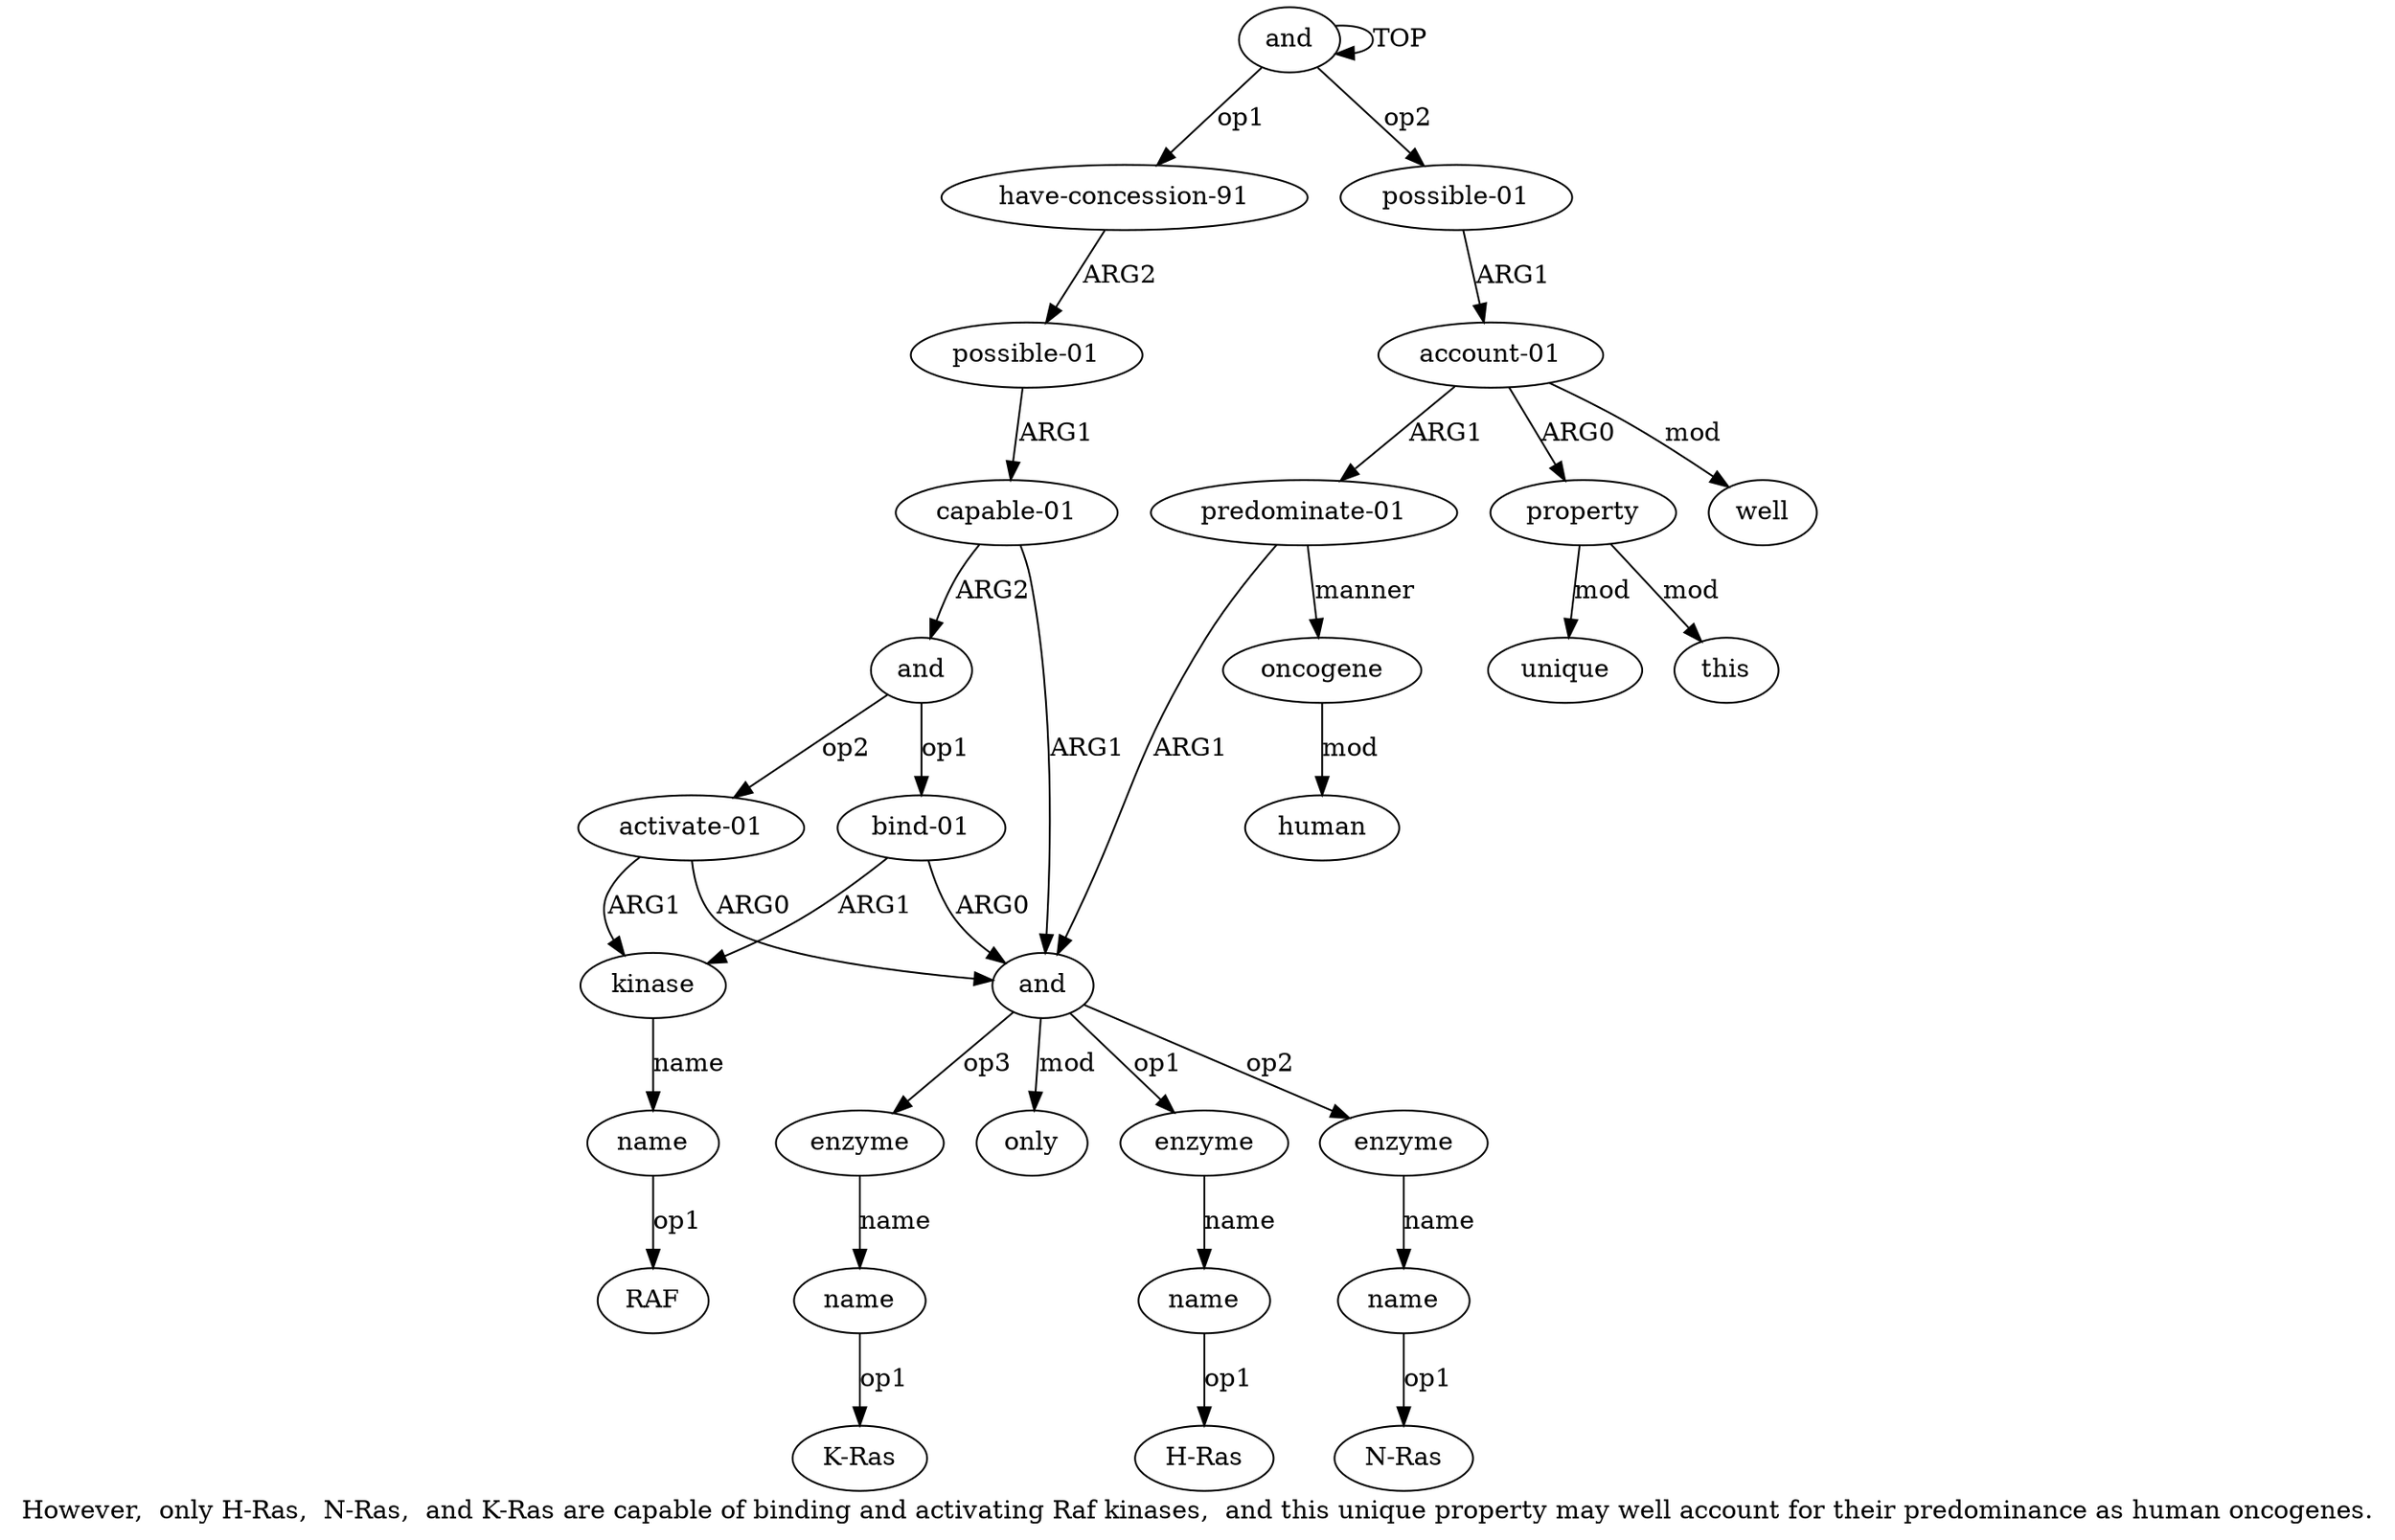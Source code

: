 digraph  {
	graph [label="However,  only H-Ras,  N-Ras,  and K-Ras are capable of binding and activating Raf kinases,  and this unique property may well account \
for their predominance as human oncogenes."];
	node [label="\N"];
	a20	 [color=black,
		gold_ind=20,
		gold_label=unique,
		label=unique,
		test_ind=20,
		test_label=unique];
	a21	 [color=black,
		gold_ind=21,
		gold_label=this,
		label=this,
		test_ind=21,
		test_label=this];
	a22	 [color=black,
		gold_ind=22,
		gold_label="predominate-01",
		label="predominate-01",
		test_ind=22,
		test_label="predominate-01"];
	a23	 [color=black,
		gold_ind=23,
		gold_label=oncogene,
		label=oncogene,
		test_ind=23,
		test_label=oncogene];
	a22 -> a23 [key=0,
	color=black,
	gold_label=manner,
	label=manner,
	test_label=manner];
a4 [color=black,
	gold_ind=4,
	gold_label=and,
	label=and,
	test_ind=4,
	test_label=and];
a22 -> a4 [key=0,
color=black,
gold_label=ARG1,
label=ARG1,
test_label=ARG1];
a24 [color=black,
gold_ind=24,
gold_label=human,
label=human,
test_ind=24,
test_label=human];
a23 -> a24 [key=0,
color=black,
gold_label=mod,
label=mod,
test_label=mod];
a25 [color=black,
gold_ind=25,
gold_label=well,
label=well,
test_ind=25,
test_label=well];
"a8 N-Ras" [color=black,
gold_ind=-1,
gold_label="N-Ras",
label="N-Ras",
test_ind=-1,
test_label="N-Ras"];
"a10 K-Ras" [color=black,
gold_ind=-1,
gold_label="K-Ras",
label="K-Ras",
test_ind=-1,
test_label="K-Ras"];
a15 [color=black,
gold_ind=15,
gold_label=name,
label=name,
test_ind=15,
test_label=name];
"a15 RAF" [color=black,
gold_ind=-1,
gold_label=RAF,
label=RAF,
test_ind=-1,
test_label=RAF];
a15 -> "a15 RAF" [key=0,
color=black,
gold_label=op1,
label=op1,
test_label=op1];
a14 [color=black,
gold_ind=14,
gold_label=kinase,
label=kinase,
test_ind=14,
test_label=kinase];
a14 -> a15 [key=0,
color=black,
gold_label=name,
label=name,
test_label=name];
a17 [color=black,
gold_ind=17,
gold_label="possible-01",
label="possible-01",
test_ind=17,
test_label="possible-01"];
a18 [color=black,
gold_ind=18,
gold_label="account-01",
label="account-01",
test_ind=18,
test_label="account-01"];
a17 -> a18 [key=0,
color=black,
gold_label=ARG1,
label=ARG1,
test_label=ARG1];
a16 [color=black,
gold_ind=16,
gold_label="activate-01",
label="activate-01",
test_ind=16,
test_label="activate-01"];
a16 -> a14 [key=0,
color=black,
gold_label=ARG1,
label=ARG1,
test_label=ARG1];
a16 -> a4 [key=0,
color=black,
gold_label=ARG0,
label=ARG0,
test_label=ARG0];
a11 [color=black,
gold_ind=11,
gold_label=only,
label=only,
test_ind=11,
test_label=only];
a10 [color=black,
gold_ind=10,
gold_label=name,
label=name,
test_ind=10,
test_label=name];
a10 -> "a10 K-Ras" [key=0,
color=black,
gold_label=op1,
label=op1,
test_label=op1];
a13 [color=black,
gold_ind=13,
gold_label="bind-01",
label="bind-01",
test_ind=13,
test_label="bind-01"];
a13 -> a14 [key=0,
color=black,
gold_label=ARG1,
label=ARG1,
test_label=ARG1];
a13 -> a4 [key=0,
color=black,
gold_label=ARG0,
label=ARG0,
test_label=ARG0];
a12 [color=black,
gold_ind=12,
gold_label=and,
label=and,
test_ind=12,
test_label=and];
a12 -> a16 [key=0,
color=black,
gold_label=op2,
label=op2,
test_label=op2];
a12 -> a13 [key=0,
color=black,
gold_label=op1,
label=op1,
test_label=op1];
a19 [color=black,
gold_ind=19,
gold_label=property,
label=property,
test_ind=19,
test_label=property];
a19 -> a20 [key=0,
color=black,
gold_label=mod,
label=mod,
test_label=mod];
a19 -> a21 [key=0,
color=black,
gold_label=mod,
label=mod,
test_label=mod];
a18 -> a22 [key=0,
color=black,
gold_label=ARG1,
label=ARG1,
test_label=ARG1];
a18 -> a25 [key=0,
color=black,
gold_label=mod,
label=mod,
test_label=mod];
a18 -> a19 [key=0,
color=black,
gold_label=ARG0,
label=ARG0,
test_label=ARG0];
a1 [color=black,
gold_ind=1,
gold_label="have-concession-91",
label="have-concession-91",
test_ind=1,
test_label="have-concession-91"];
a2 [color=black,
gold_ind=2,
gold_label="possible-01",
label="possible-01",
test_ind=2,
test_label="possible-01"];
a1 -> a2 [key=0,
color=black,
gold_label=ARG2,
label=ARG2,
test_label=ARG2];
a0 [color=black,
gold_ind=0,
gold_label=and,
label=and,
test_ind=0,
test_label=and];
a0 -> a17 [key=0,
color=black,
gold_label=op2,
label=op2,
test_label=op2];
a0 -> a1 [key=0,
color=black,
gold_label=op1,
label=op1,
test_label=op1];
a0 -> a0 [key=0,
color=black,
gold_label=TOP,
label=TOP,
test_label=TOP];
a3 [color=black,
gold_ind=3,
gold_label="capable-01",
label="capable-01",
test_ind=3,
test_label="capable-01"];
a3 -> a12 [key=0,
color=black,
gold_label=ARG2,
label=ARG2,
test_label=ARG2];
a3 -> a4 [key=0,
color=black,
gold_label=ARG1,
label=ARG1,
test_label=ARG1];
a2 -> a3 [key=0,
color=black,
gold_label=ARG1,
label=ARG1,
test_label=ARG1];
a5 [color=black,
gold_ind=5,
gold_label=enzyme,
label=enzyme,
test_ind=5,
test_label=enzyme];
a6 [color=black,
gold_ind=6,
gold_label=name,
label=name,
test_ind=6,
test_label=name];
a5 -> a6 [key=0,
color=black,
gold_label=name,
label=name,
test_label=name];
a4 -> a11 [key=0,
color=black,
gold_label=mod,
label=mod,
test_label=mod];
a4 -> a5 [key=0,
color=black,
gold_label=op1,
label=op1,
test_label=op1];
a7 [color=black,
gold_ind=7,
gold_label=enzyme,
label=enzyme,
test_ind=7,
test_label=enzyme];
a4 -> a7 [key=0,
color=black,
gold_label=op2,
label=op2,
test_label=op2];
a9 [color=black,
gold_ind=9,
gold_label=enzyme,
label=enzyme,
test_ind=9,
test_label=enzyme];
a4 -> a9 [key=0,
color=black,
gold_label=op3,
label=op3,
test_label=op3];
a8 [color=black,
gold_ind=8,
gold_label=name,
label=name,
test_ind=8,
test_label=name];
a7 -> a8 [key=0,
color=black,
gold_label=name,
label=name,
test_label=name];
"a6 H-Ras" [color=black,
gold_ind=-1,
gold_label="H-Ras",
label="H-Ras",
test_ind=-1,
test_label="H-Ras"];
a6 -> "a6 H-Ras" [key=0,
color=black,
gold_label=op1,
label=op1,
test_label=op1];
a9 -> a10 [key=0,
color=black,
gold_label=name,
label=name,
test_label=name];
a8 -> "a8 N-Ras" [key=0,
color=black,
gold_label=op1,
label=op1,
test_label=op1];
}
